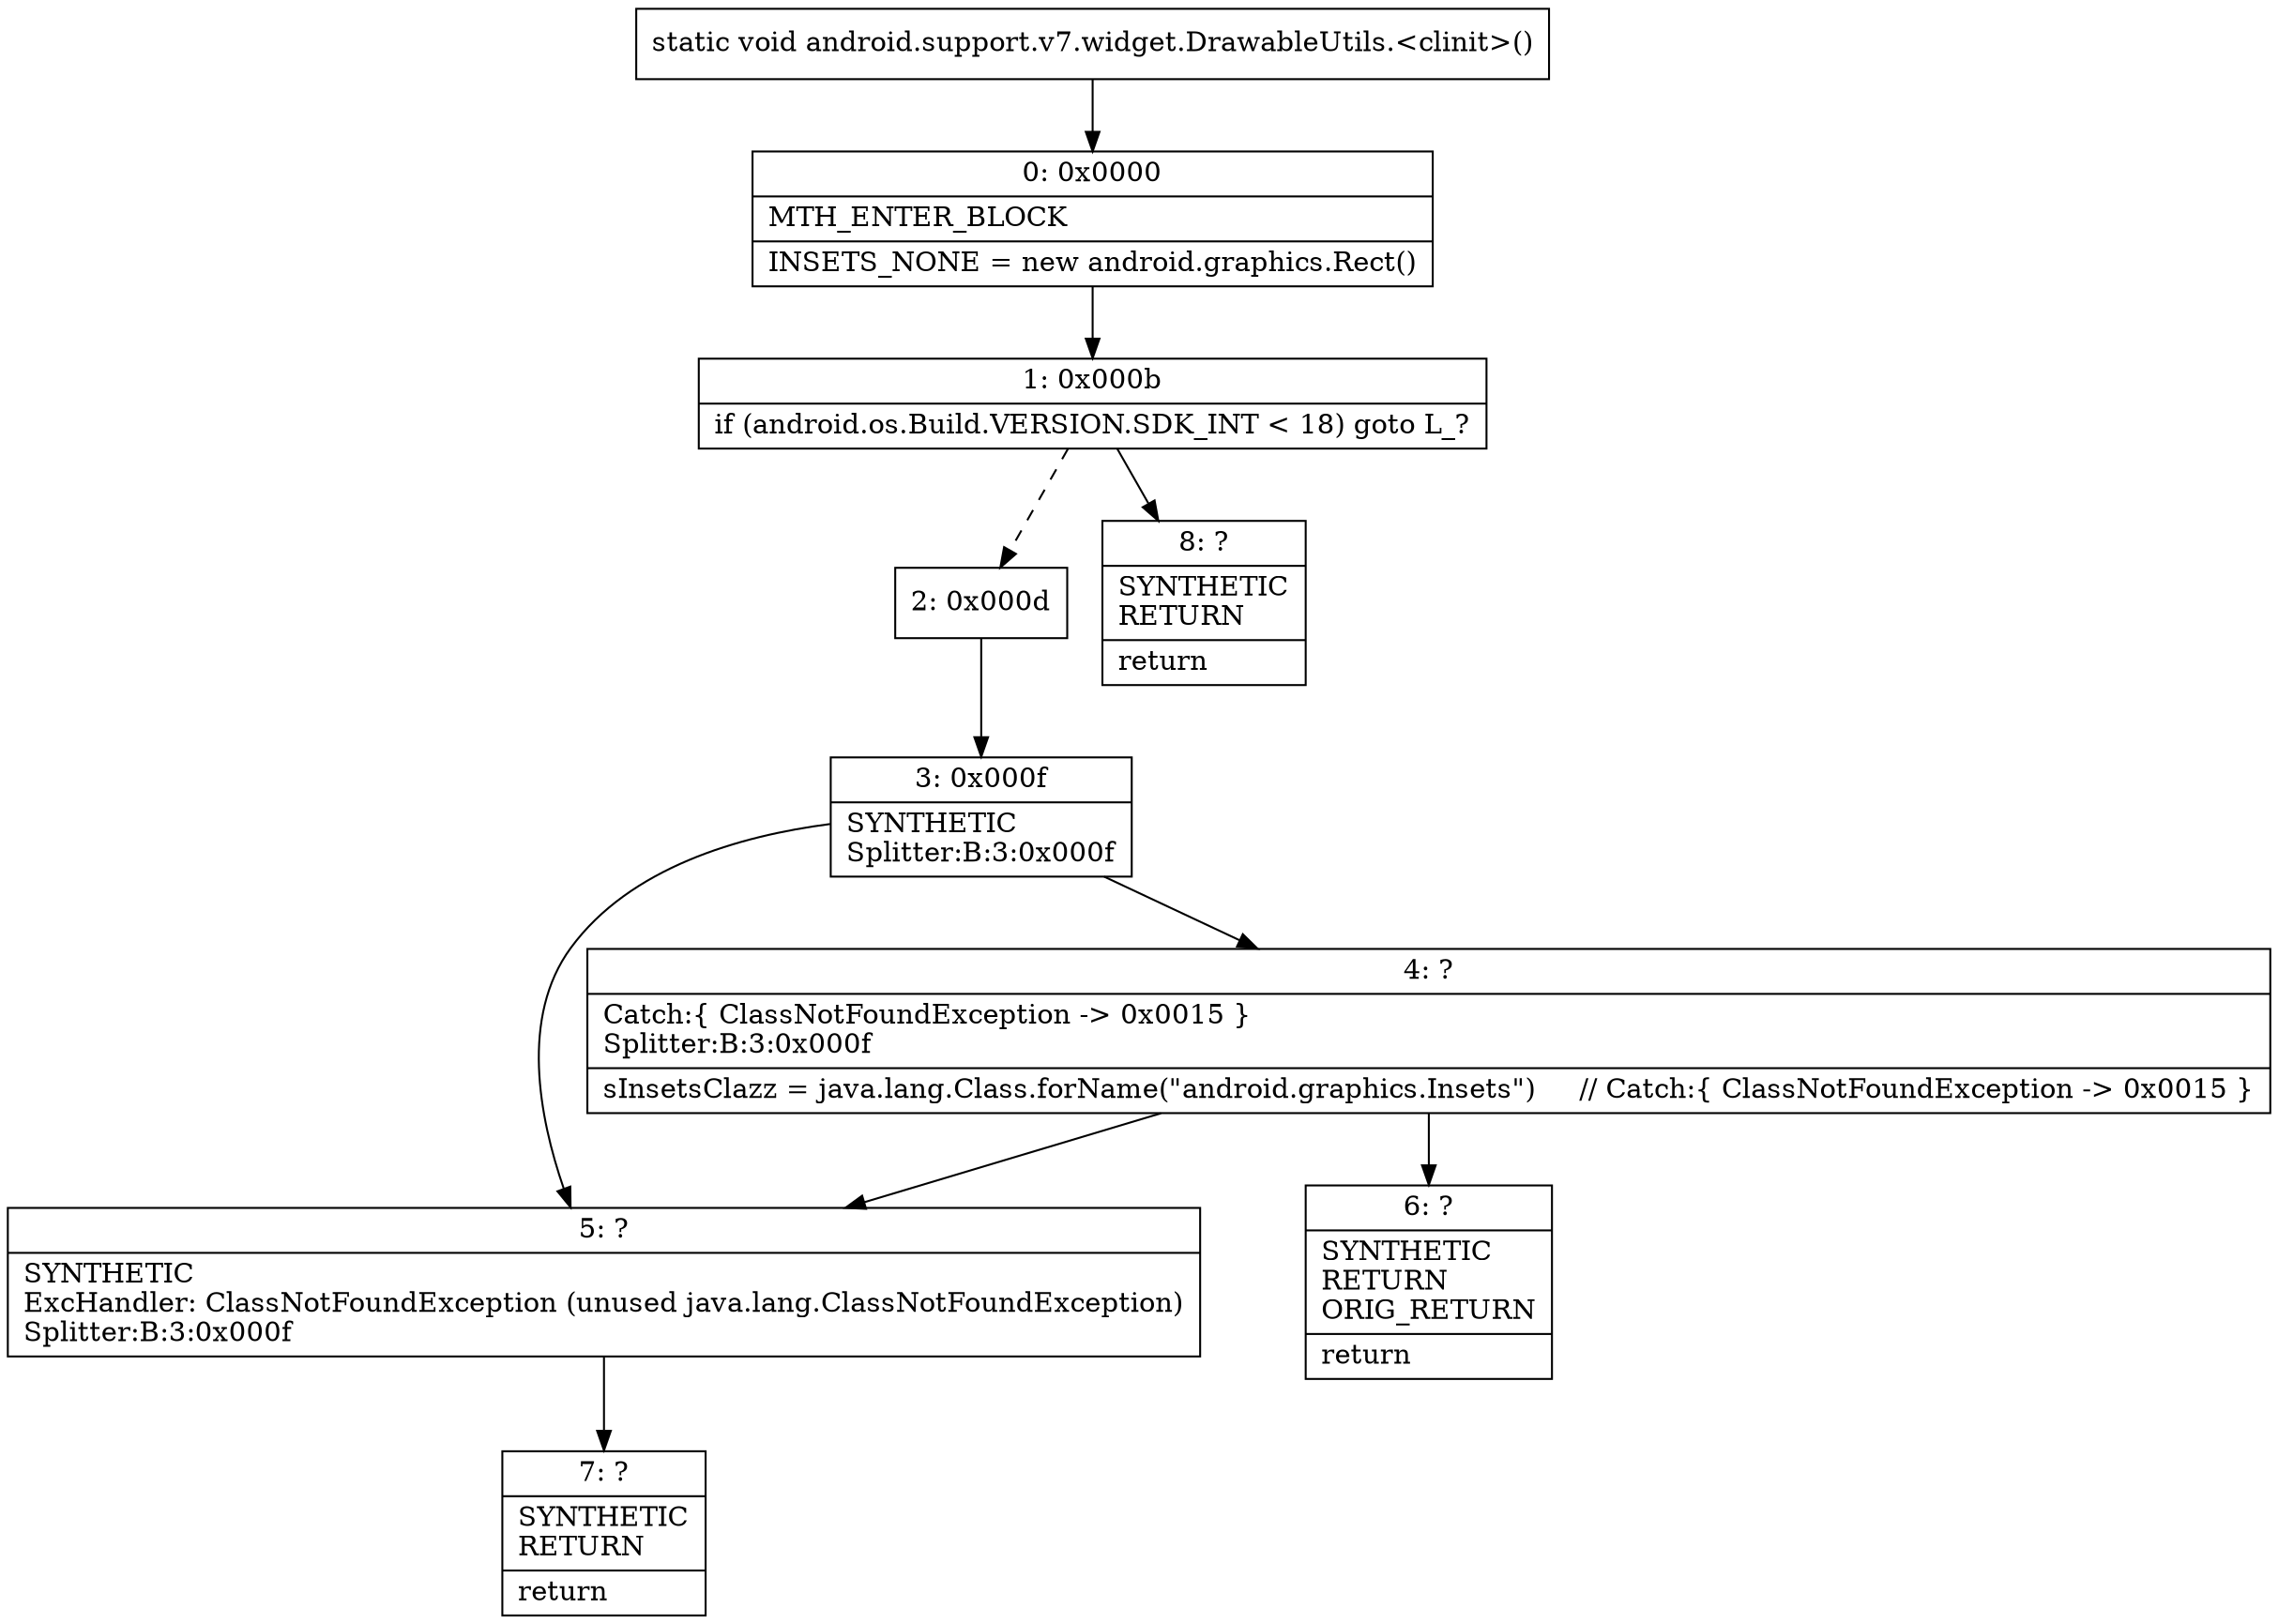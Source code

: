 digraph "CFG forandroid.support.v7.widget.DrawableUtils.\<clinit\>()V" {
Node_0 [shape=record,label="{0\:\ 0x0000|MTH_ENTER_BLOCK\l|INSETS_NONE = new android.graphics.Rect()\l}"];
Node_1 [shape=record,label="{1\:\ 0x000b|if (android.os.Build.VERSION.SDK_INT \< 18) goto L_?\l}"];
Node_2 [shape=record,label="{2\:\ 0x000d}"];
Node_3 [shape=record,label="{3\:\ 0x000f|SYNTHETIC\lSplitter:B:3:0x000f\l}"];
Node_4 [shape=record,label="{4\:\ ?|Catch:\{ ClassNotFoundException \-\> 0x0015 \}\lSplitter:B:3:0x000f\l|sInsetsClazz = java.lang.Class.forName(\"android.graphics.Insets\")     \/\/ Catch:\{ ClassNotFoundException \-\> 0x0015 \}\l}"];
Node_5 [shape=record,label="{5\:\ ?|SYNTHETIC\lExcHandler: ClassNotFoundException (unused java.lang.ClassNotFoundException)\lSplitter:B:3:0x000f\l}"];
Node_6 [shape=record,label="{6\:\ ?|SYNTHETIC\lRETURN\lORIG_RETURN\l|return\l}"];
Node_7 [shape=record,label="{7\:\ ?|SYNTHETIC\lRETURN\l|return\l}"];
Node_8 [shape=record,label="{8\:\ ?|SYNTHETIC\lRETURN\l|return\l}"];
MethodNode[shape=record,label="{static void android.support.v7.widget.DrawableUtils.\<clinit\>() }"];
MethodNode -> Node_0;
Node_0 -> Node_1;
Node_1 -> Node_2[style=dashed];
Node_1 -> Node_8;
Node_2 -> Node_3;
Node_3 -> Node_4;
Node_3 -> Node_5;
Node_4 -> Node_5;
Node_4 -> Node_6;
Node_5 -> Node_7;
}

